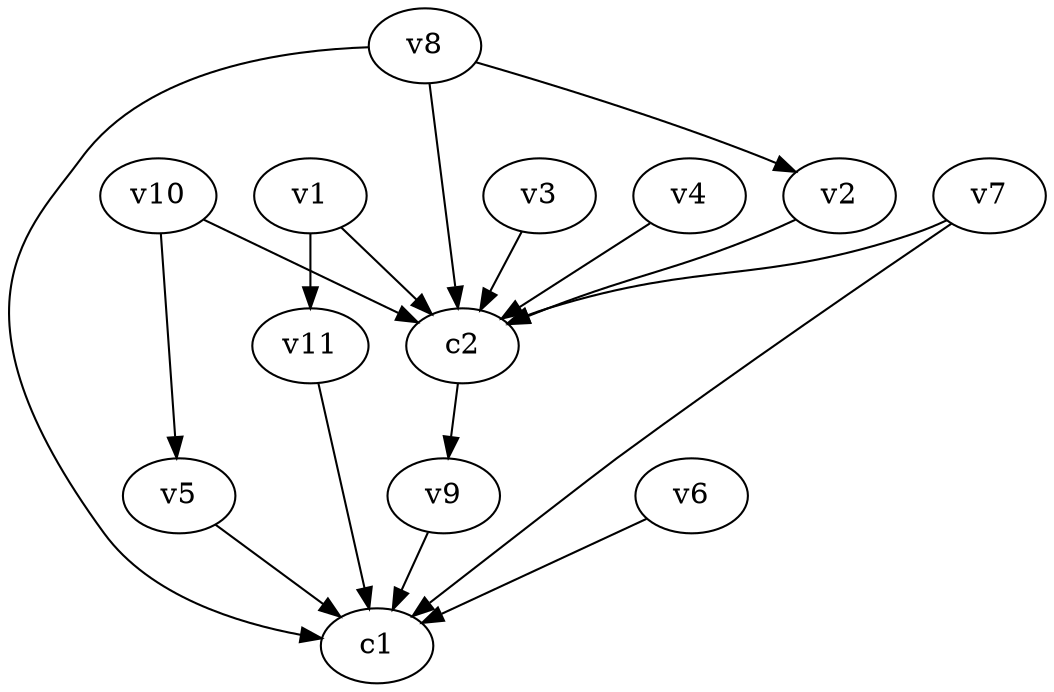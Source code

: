 strict digraph  {
c1;
c2;
v1;
v2;
v3;
v4;
v5;
v6;
v7;
v8;
v9;
v10;
v11;
c2 -> v9  [weight=1];
v1 -> c2  [weight=1];
v1 -> v11  [weight=1];
v2 -> c2  [weight=1];
v3 -> c2  [weight=1];
v4 -> c2  [weight=1];
v5 -> c1  [weight=1];
v6 -> c1  [weight=1];
v7 -> c2  [weight=1];
v7 -> c1  [weight=1];
v8 -> c1  [weight=1];
v8 -> c2  [weight=1];
v8 -> v2  [weight=1];
v9 -> c1  [weight=1];
v10 -> c2  [weight=1];
v10 -> v5  [weight=1];
v11 -> c1  [weight=1];
}
